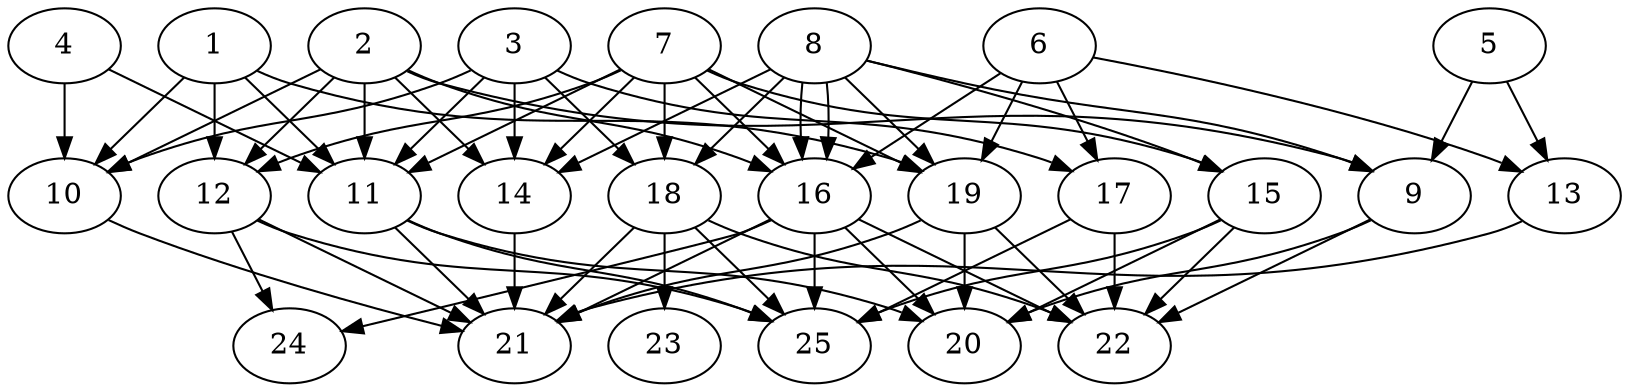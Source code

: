 // DAG automatically generated by daggen at Thu Oct  3 14:00:39 2019
// ./daggen --dot -n 25 --ccr 0.3 --fat 0.7 --regular 0.7 --density 0.7 --mindata 5242880 --maxdata 52428800 
digraph G {
  1 [size="121968640", alpha="0.05", expect_size="36590592"] 
  1 -> 10 [size ="36590592"]
  1 -> 11 [size ="36590592"]
  1 -> 12 [size ="36590592"]
  1 -> 19 [size ="36590592"]
  2 [size="111110827", alpha="0.03", expect_size="33333248"] 
  2 -> 9 [size ="33333248"]
  2 -> 10 [size ="33333248"]
  2 -> 11 [size ="33333248"]
  2 -> 12 [size ="33333248"]
  2 -> 14 [size ="33333248"]
  2 -> 16 [size ="33333248"]
  3 [size="163324587", alpha="0.06", expect_size="48997376"] 
  3 -> 10 [size ="48997376"]
  3 -> 11 [size ="48997376"]
  3 -> 14 [size ="48997376"]
  3 -> 17 [size ="48997376"]
  3 -> 18 [size ="48997376"]
  4 [size="41311573", alpha="0.16", expect_size="12393472"] 
  4 -> 10 [size ="12393472"]
  4 -> 11 [size ="12393472"]
  5 [size="54531413", alpha="0.16", expect_size="16359424"] 
  5 -> 9 [size ="16359424"]
  5 -> 13 [size ="16359424"]
  6 [size="118060373", alpha="0.05", expect_size="35418112"] 
  6 -> 13 [size ="35418112"]
  6 -> 16 [size ="35418112"]
  6 -> 17 [size ="35418112"]
  6 -> 19 [size ="35418112"]
  7 [size="169079467", alpha="0.15", expect_size="50723840"] 
  7 -> 11 [size ="50723840"]
  7 -> 12 [size ="50723840"]
  7 -> 14 [size ="50723840"]
  7 -> 15 [size ="50723840"]
  7 -> 16 [size ="50723840"]
  7 -> 18 [size ="50723840"]
  7 -> 19 [size ="50723840"]
  8 [size="30494720", alpha="0.05", expect_size="9148416"] 
  8 -> 9 [size ="9148416"]
  8 -> 14 [size ="9148416"]
  8 -> 15 [size ="9148416"]
  8 -> 16 [size ="9148416"]
  8 -> 16 [size ="9148416"]
  8 -> 18 [size ="9148416"]
  8 -> 19 [size ="9148416"]
  9 [size="173871787", alpha="0.05", expect_size="52161536"] 
  9 -> 20 [size ="52161536"]
  9 -> 22 [size ="52161536"]
  10 [size="169335467", alpha="0.03", expect_size="50800640"] 
  10 -> 21 [size ="50800640"]
  11 [size="101679787", alpha="0.08", expect_size="30503936"] 
  11 -> 20 [size ="30503936"]
  11 -> 21 [size ="30503936"]
  11 -> 25 [size ="30503936"]
  12 [size="139731627", alpha="0.19", expect_size="41919488"] 
  12 -> 21 [size ="41919488"]
  12 -> 24 [size ="41919488"]
  12 -> 25 [size ="41919488"]
  13 [size="162706773", alpha="0.09", expect_size="48812032"] 
  13 -> 21 [size ="48812032"]
  14 [size="49312427", alpha="0.14", expect_size="14793728"] 
  14 -> 21 [size ="14793728"]
  15 [size="171584853", alpha="0.14", expect_size="51475456"] 
  15 -> 20 [size ="51475456"]
  15 -> 22 [size ="51475456"]
  15 -> 25 [size ="51475456"]
  16 [size="140025173", alpha="0.05", expect_size="42007552"] 
  16 -> 20 [size ="42007552"]
  16 -> 21 [size ="42007552"]
  16 -> 22 [size ="42007552"]
  16 -> 24 [size ="42007552"]
  16 -> 25 [size ="42007552"]
  17 [size="18909867", alpha="0.18", expect_size="5672960"] 
  17 -> 22 [size ="5672960"]
  17 -> 25 [size ="5672960"]
  18 [size="138649600", alpha="0.15", expect_size="41594880"] 
  18 -> 21 [size ="41594880"]
  18 -> 22 [size ="41594880"]
  18 -> 23 [size ="41594880"]
  18 -> 25 [size ="41594880"]
  19 [size="20589227", alpha="0.05", expect_size="6176768"] 
  19 -> 20 [size ="6176768"]
  19 -> 21 [size ="6176768"]
  19 -> 22 [size ="6176768"]
  20 [size="60931413", alpha="0.05", expect_size="18279424"] 
  21 [size="86657707", alpha="0.18", expect_size="25997312"] 
  22 [size="150422187", alpha="0.03", expect_size="45126656"] 
  23 [size="143175680", alpha="0.06", expect_size="42952704"] 
  24 [size="60170240", alpha="0.13", expect_size="18051072"] 
  25 [size="167133867", alpha="0.04", expect_size="50140160"] 
}
